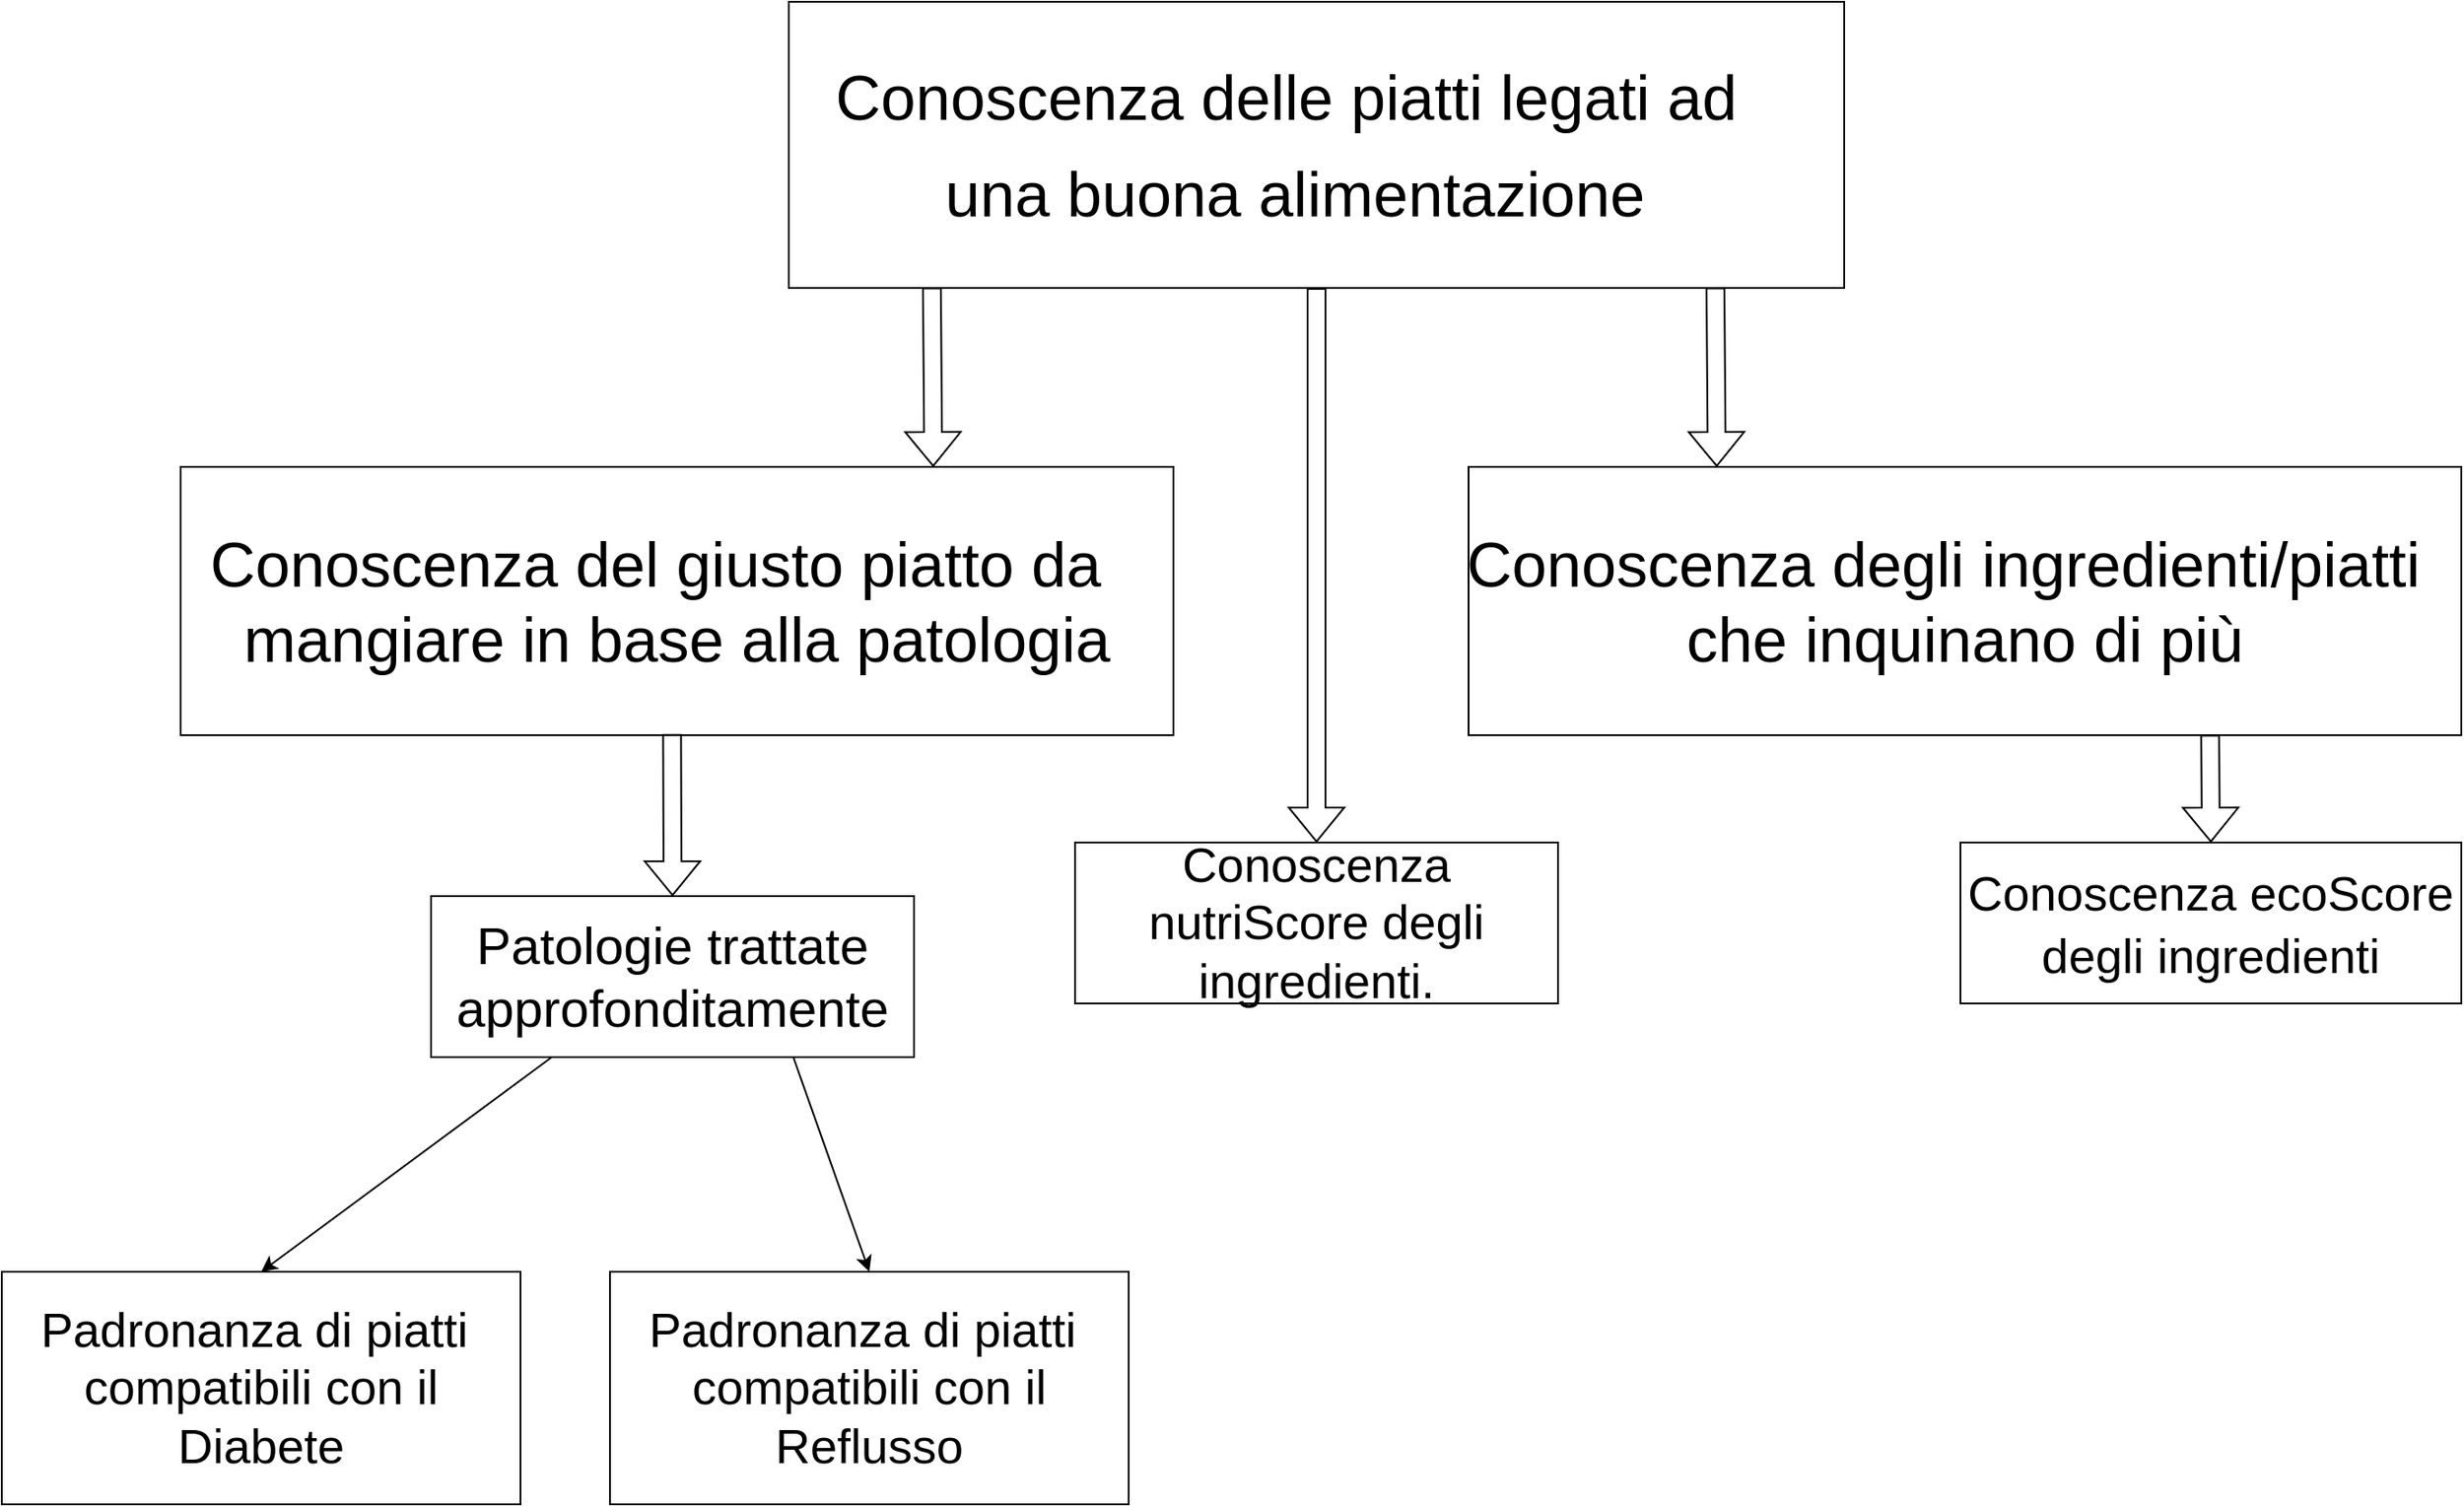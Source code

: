 <mxfile version="18.1.3" type="device"><diagram id="yYUezmRQ8Q-IDr7vM85F" name="Page-1"><mxGraphModel dx="7094" dy="1532" grid="1" gridSize="10" guides="1" tooltips="1" connect="1" arrows="1" fold="1" page="1" pageScale="1" pageWidth="850" pageHeight="1100" math="0" shadow="0"><root><mxCell id="0"/><mxCell id="1" parent="0"/><mxCell id="x6_WDcnMlLpbWYYYfE1O-1" value="&lt;p class=&quot;MsoListParagraph&quot; style=&quot;text-indent: -18pt;&quot;&gt;&lt;font style=&quot;font-size: 35px;&quot;&gt;Conoscenza delle piatti legati ad&amp;nbsp;&lt;/font&gt;&lt;/p&gt;&lt;p class=&quot;MsoListParagraph&quot; style=&quot;text-indent: -18pt;&quot;&gt;&lt;font style=&quot;font-size: 35px;&quot;&gt;una buona alimentazione&lt;/font&gt;&lt;/p&gt;" style="rounded=0;whiteSpace=wrap;html=1;" parent="1" vertex="1"><mxGeometry x="-3700" y="60" width="590" height="160" as="geometry"/></mxCell><mxCell id="x6_WDcnMlLpbWYYYfE1O-6" value="&lt;p class=&quot;MsoListParagraph&quot; style=&quot;text-indent: -18.0pt&quot;&gt;&lt;font style=&quot;font-size: 35px;&quot;&gt;Conoscenza del giusto piatto da mangiare in base alla patologia&lt;/font&gt;&lt;/p&gt;" style="rounded=0;whiteSpace=wrap;html=1;" parent="1" vertex="1"><mxGeometry x="-4040" y="320" width="555" height="150" as="geometry"/></mxCell><mxCell id="x6_WDcnMlLpbWYYYfE1O-7" value="&lt;p class=&quot;MsoListParagraph&quot; style=&quot;text-indent: -18pt;&quot;&gt;&lt;font style=&quot;font-size: 35px;&quot;&gt;Conoscenza degli ingredienti/piatti che inquinano di più&lt;/font&gt;&lt;/p&gt;" style="rounded=0;whiteSpace=wrap;html=1;" parent="1" vertex="1"><mxGeometry x="-3320" y="320" width="555" height="150" as="geometry"/></mxCell><mxCell id="x6_WDcnMlLpbWYYYfE1O-9" value="" style="shape=flexArrow;endArrow=classic;html=1;rounded=0;fontSize=39;entryX=0.25;entryY=0;entryDx=0;entryDy=0;exitX=0.878;exitY=0.998;exitDx=0;exitDy=0;exitPerimeter=0;" parent="1" source="x6_WDcnMlLpbWYYYfE1O-1" target="x6_WDcnMlLpbWYYYfE1O-7" edge="1"><mxGeometry width="50" height="50" relative="1" as="geometry"><mxPoint x="-3191" y="220" as="sourcePoint"/><mxPoint x="-3599.915" y="324.6" as="targetPoint"/><Array as="points"/></mxGeometry></mxCell><mxCell id="Ru_rLrfBQ1XhAvELuPv4-2" value="&lt;font style=&quot;font-size: 27px;&quot;&gt;Padronanza di piatti&amp;nbsp; compatibili con il Diabete&lt;/font&gt;" style="rounded=0;whiteSpace=wrap;html=1;" parent="1" vertex="1"><mxGeometry x="-4140" y="770" width="290" height="130" as="geometry"/></mxCell><mxCell id="Ru_rLrfBQ1XhAvELuPv4-3" value="&lt;font style=&quot;font-size: 27px;&quot;&gt;Padronanza di piatti&amp;nbsp; compatibili con il Reflusso&lt;/font&gt;" style="rounded=0;whiteSpace=wrap;html=1;" parent="1" vertex="1"><mxGeometry x="-3800" y="770" width="290" height="130" as="geometry"/></mxCell><mxCell id="Ru_rLrfBQ1XhAvELuPv4-8" value="Patologie trattate approfonditamente" style="rounded=0;whiteSpace=wrap;html=1;fontSize=29;" parent="1" vertex="1"><mxGeometry x="-3900" y="560" width="270" height="90" as="geometry"/></mxCell><mxCell id="Ru_rLrfBQ1XhAvELuPv4-11" value="" style="shape=flexArrow;endArrow=classic;html=1;rounded=0;fontSize=39;entryX=0.25;entryY=0;entryDx=0;entryDy=0;exitX=0.878;exitY=0.998;exitDx=0;exitDy=0;exitPerimeter=0;" parent="1" edge="1"><mxGeometry width="50" height="50" relative="1" as="geometry"><mxPoint x="-3620" y="219.68" as="sourcePoint"/><mxPoint x="-3619.27" y="320" as="targetPoint"/><Array as="points"/></mxGeometry></mxCell><mxCell id="Ru_rLrfBQ1XhAvELuPv4-14" value="" style="endArrow=classic;html=1;rounded=0;fontSize=37;exitX=0.25;exitY=1;exitDx=0;exitDy=0;entryX=0.5;entryY=0;entryDx=0;entryDy=0;" parent="1" source="Ru_rLrfBQ1XhAvELuPv4-8" target="Ru_rLrfBQ1XhAvELuPv4-2" edge="1"><mxGeometry width="50" height="50" relative="1" as="geometry"><mxPoint x="-3390" y="770" as="sourcePoint"/><mxPoint x="-3340" y="720" as="targetPoint"/></mxGeometry></mxCell><mxCell id="Ru_rLrfBQ1XhAvELuPv4-15" value="" style="endArrow=classic;html=1;rounded=0;fontSize=37;exitX=0.75;exitY=1;exitDx=0;exitDy=0;entryX=0.5;entryY=0;entryDx=0;entryDy=0;" parent="1" source="Ru_rLrfBQ1XhAvELuPv4-8" target="Ru_rLrfBQ1XhAvELuPv4-3" edge="1"><mxGeometry width="50" height="50" relative="1" as="geometry"><mxPoint x="-3390" y="770" as="sourcePoint"/><mxPoint x="-3340" y="720" as="targetPoint"/></mxGeometry></mxCell><mxCell id="Ru_rLrfBQ1XhAvELuPv4-18" value="" style="shape=flexArrow;endArrow=classic;html=1;rounded=0;fontSize=37;exitX=0.495;exitY=0.996;exitDx=0;exitDy=0;entryX=0.5;entryY=0;entryDx=0;entryDy=0;exitPerimeter=0;" parent="1" edge="1" target="Ru_rLrfBQ1XhAvELuPv4-8" source="x6_WDcnMlLpbWYYYfE1O-6"><mxGeometry width="50" height="50" relative="1" as="geometry"><mxPoint x="-3999.55" y="469.97" as="sourcePoint"/><mxPoint x="-4000" y="530" as="targetPoint"/></mxGeometry></mxCell><mxCell id="Ru_rLrfBQ1XhAvELuPv4-20" value="&lt;font style=&quot;font-size: 27px;&quot;&gt;Conoscenza ecoScore degli ingredienti&lt;/font&gt;" style="rounded=0;whiteSpace=wrap;html=1;fontSize=29;" parent="1" vertex="1"><mxGeometry x="-3045" y="530" width="280" height="90" as="geometry"/></mxCell><mxCell id="Ru_rLrfBQ1XhAvELuPv4-21" value="" style="shape=flexArrow;endArrow=classic;html=1;rounded=0;fontSize=37;exitX=0.747;exitY=0.998;exitDx=0;exitDy=0;entryX=0.5;entryY=0;entryDx=0;entryDy=0;exitPerimeter=0;" parent="1" source="x6_WDcnMlLpbWYYYfE1O-7" target="Ru_rLrfBQ1XhAvELuPv4-20" edge="1"><mxGeometry width="50" height="50" relative="1" as="geometry"><mxPoint x="-3610" y="720" as="sourcePoint"/><mxPoint x="-3560" y="670" as="targetPoint"/></mxGeometry></mxCell><mxCell id="K0ZjorwrEJGQ-o37Ljul-1" value="" style="shape=flexArrow;endArrow=classic;html=1;rounded=0;exitX=0.5;exitY=1;exitDx=0;exitDy=0;" edge="1" parent="1" source="x6_WDcnMlLpbWYYYfE1O-1" target="K0ZjorwrEJGQ-o37Ljul-2"><mxGeometry width="50" height="50" relative="1" as="geometry"><mxPoint x="-3700" y="570" as="sourcePoint"/><mxPoint x="-3405" y="550" as="targetPoint"/></mxGeometry></mxCell><mxCell id="K0ZjorwrEJGQ-o37Ljul-2" value="&lt;font style=&quot;font-size: 27px;&quot;&gt;Conoscenza nutriScore degli ingredienti.&lt;/font&gt;" style="rounded=0;whiteSpace=wrap;html=1;" vertex="1" parent="1"><mxGeometry x="-3540" y="530" width="270" height="90" as="geometry"/></mxCell></root></mxGraphModel></diagram></mxfile>